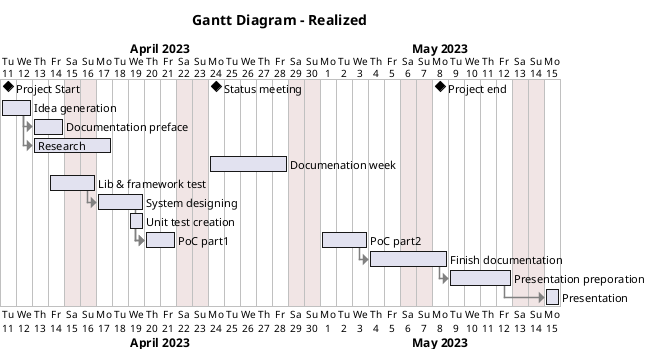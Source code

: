 @startgantt Gantt Diagram - Realized
title Gantt Diagram - Realized

Project starts 2023-04-11
saturday is colored in #f1e5e5
sunday is colored in #f1e5e5
'hide footbox
<style>
ganttDiagram {
    arrow {
        LineColor grey
    }
}
</style>

[Project Start] as [start] happens at 2023-04-11
[Status meeting] as [meet] happens at d+13
[Project end] as [end] happens at 2023-05-08

[Idea generation] as [idea] lasts 2 days

[Documentation preface] as [docstart] lasts 2 days

[Research] as [research] lasts 5 days

[Documenation week] as [dweek] starts d+13 and lasts 5 days

[Lib & framework test] as [lib] starts d+3 and lasts 3 days
[System designing] as [sd] lasts 3 days
[Unit test creation] as [ut] starts D+8 and lasts 1 days

[PoC part1] as [poc1] starts at d+9 and lasts 2 days


[PoC part2] as [poc2] starts at d+20 and lasts 3 days

[Finish documentation] as [polish] lasts 5 days
[Presentation preporation] as [prep] lasts 4 days
[Presentation] starts at d+34 and lasts 1 days

[idea]->[docstart]
[idea]->[research]
[lib]->[sd]
[ut]->[poc1]
[sd]->[poc1]

[poc2]->[polish]
[polish]->[prep]
[prep]->[Presentation]

[poc2] displays on same row as [poc1]
[meet] displays on same row as [start]
[end] displays on same row as [start]

@endgantt